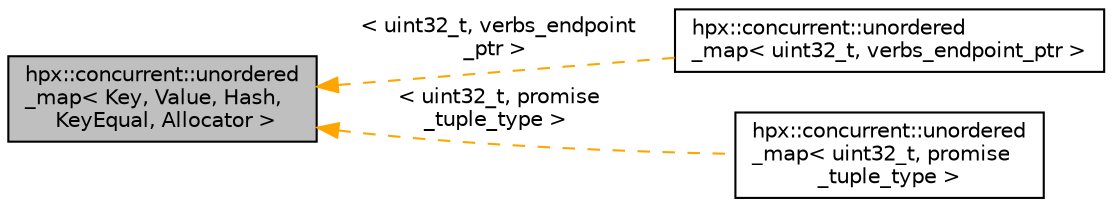 digraph "hpx::concurrent::unordered_map&lt; Key, Value, Hash, KeyEqual, Allocator &gt;"
{
  edge [fontname="Helvetica",fontsize="10",labelfontname="Helvetica",labelfontsize="10"];
  node [fontname="Helvetica",fontsize="10",shape=record];
  rankdir="LR";
  Node0 [label="hpx::concurrent::unordered\l_map\< Key, Value, Hash,\l KeyEqual, Allocator \>",height=0.2,width=0.4,color="black", fillcolor="grey75", style="filled", fontcolor="black"];
  Node0 -> Node1 [dir="back",color="orange",fontsize="10",style="dashed",label=" \< uint32_t, verbs_endpoint\l_ptr \>" ,fontname="Helvetica"];
  Node1 [label="hpx::concurrent::unordered\l_map\< uint32_t, verbs_endpoint_ptr \>",height=0.2,width=0.4,color="black", fillcolor="white", style="filled",URL="$d7/dc7/classhpx_1_1concurrent_1_1unordered__map.html"];
  Node0 -> Node2 [dir="back",color="orange",fontsize="10",style="dashed",label=" \< uint32_t, promise\l_tuple_type \>" ,fontname="Helvetica"];
  Node2 [label="hpx::concurrent::unordered\l_map\< uint32_t, promise\l_tuple_type \>",height=0.2,width=0.4,color="black", fillcolor="white", style="filled",URL="$d7/dc7/classhpx_1_1concurrent_1_1unordered__map.html"];
}
